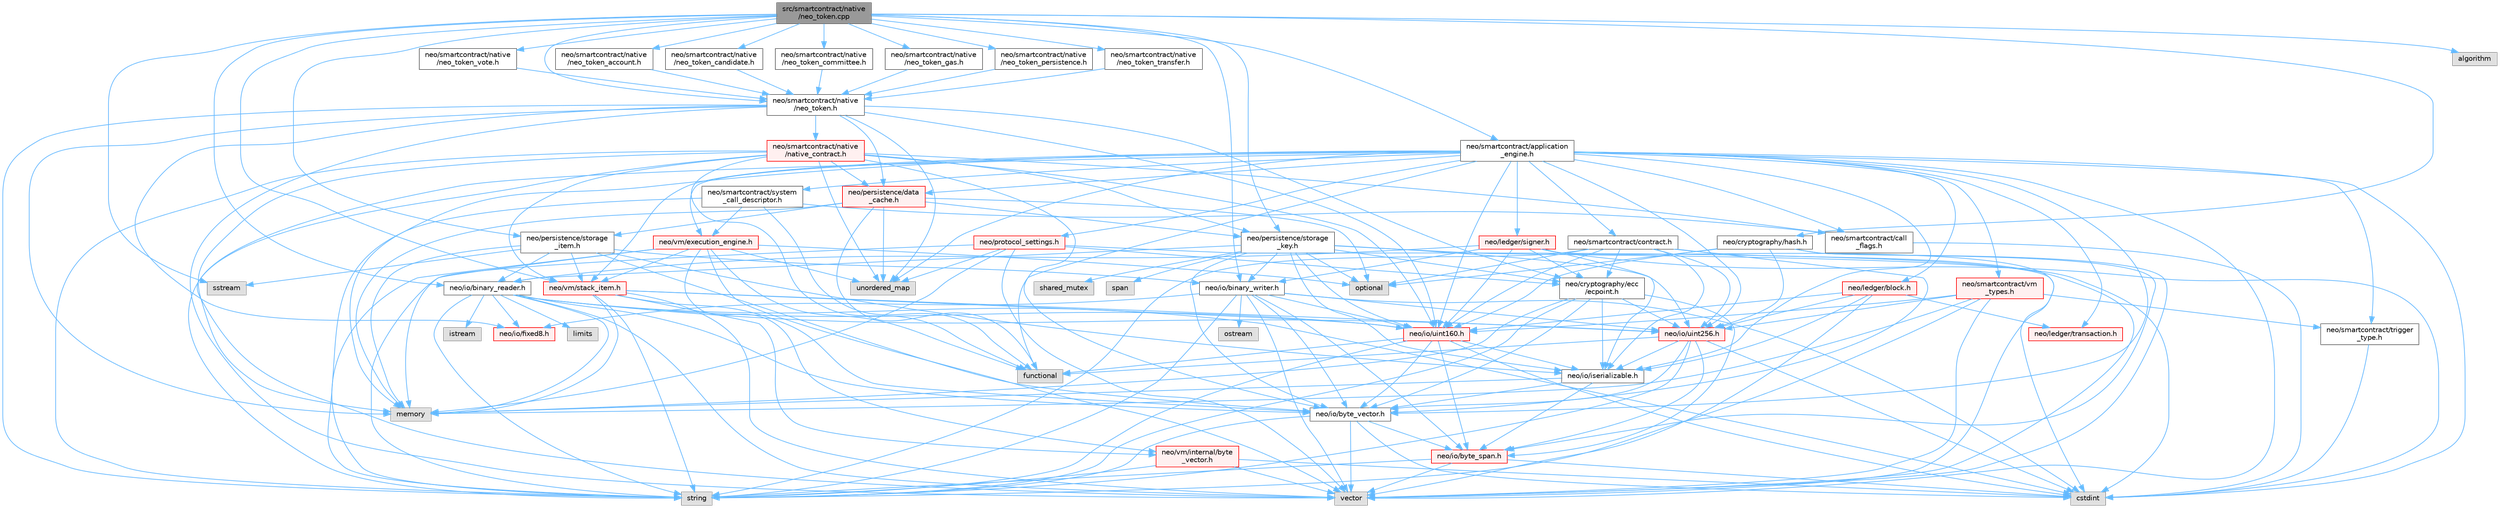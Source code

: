 digraph "src/smartcontract/native/neo_token.cpp"
{
 // LATEX_PDF_SIZE
  bgcolor="transparent";
  edge [fontname=Helvetica,fontsize=10,labelfontname=Helvetica,labelfontsize=10];
  node [fontname=Helvetica,fontsize=10,shape=box,height=0.2,width=0.4];
  Node1 [id="Node000001",label="src/smartcontract/native\l/neo_token.cpp",height=0.2,width=0.4,color="gray40", fillcolor="grey60", style="filled", fontcolor="black",tooltip=" "];
  Node1 -> Node2 [id="edge1_Node000001_Node000002",color="steelblue1",style="solid",tooltip=" "];
  Node2 [id="Node000002",label="neo/smartcontract/native\l/neo_token.h",height=0.2,width=0.4,color="grey40", fillcolor="white", style="filled",URL="$neo__token_8h.html",tooltip=" "];
  Node2 -> Node3 [id="edge2_Node000002_Node000003",color="steelblue1",style="solid",tooltip=" "];
  Node3 [id="Node000003",label="neo/cryptography/ecc\l/ecpoint.h",height=0.2,width=0.4,color="grey40", fillcolor="white", style="filled",URL="$ecpoint_8h.html",tooltip=" "];
  Node3 -> Node4 [id="edge3_Node000003_Node000004",color="steelblue1",style="solid",tooltip=" "];
  Node4 [id="Node000004",label="neo/io/byte_span.h",height=0.2,width=0.4,color="red", fillcolor="#FFF0F0", style="filled",URL="$io_2byte__span_8h.html",tooltip=" "];
  Node4 -> Node5 [id="edge4_Node000004_Node000005",color="steelblue1",style="solid",tooltip=" "];
  Node5 [id="Node000005",label="cstdint",height=0.2,width=0.4,color="grey60", fillcolor="#E0E0E0", style="filled",tooltip=" "];
  Node4 -> Node8 [id="edge5_Node000004_Node000008",color="steelblue1",style="solid",tooltip=" "];
  Node8 [id="Node000008",label="string",height=0.2,width=0.4,color="grey60", fillcolor="#E0E0E0", style="filled",tooltip=" "];
  Node4 -> Node9 [id="edge6_Node000004_Node000009",color="steelblue1",style="solid",tooltip=" "];
  Node9 [id="Node000009",label="vector",height=0.2,width=0.4,color="grey60", fillcolor="#E0E0E0", style="filled",tooltip=" "];
  Node3 -> Node10 [id="edge7_Node000003_Node000010",color="steelblue1",style="solid",tooltip=" "];
  Node10 [id="Node000010",label="neo/io/byte_vector.h",height=0.2,width=0.4,color="grey40", fillcolor="white", style="filled",URL="$io_2byte__vector_8h.html",tooltip=" "];
  Node10 -> Node4 [id="edge8_Node000010_Node000004",color="steelblue1",style="solid",tooltip=" "];
  Node10 -> Node5 [id="edge9_Node000010_Node000005",color="steelblue1",style="solid",tooltip=" "];
  Node10 -> Node8 [id="edge10_Node000010_Node000008",color="steelblue1",style="solid",tooltip=" "];
  Node10 -> Node9 [id="edge11_Node000010_Node000009",color="steelblue1",style="solid",tooltip=" "];
  Node3 -> Node11 [id="edge12_Node000003_Node000011",color="steelblue1",style="solid",tooltip=" "];
  Node11 [id="Node000011",label="neo/io/iserializable.h",height=0.2,width=0.4,color="grey40", fillcolor="white", style="filled",URL="$iserializable_8h.html",tooltip=" "];
  Node11 -> Node4 [id="edge13_Node000011_Node000004",color="steelblue1",style="solid",tooltip=" "];
  Node11 -> Node10 [id="edge14_Node000011_Node000010",color="steelblue1",style="solid",tooltip=" "];
  Node11 -> Node12 [id="edge15_Node000011_Node000012",color="steelblue1",style="solid",tooltip=" "];
  Node12 [id="Node000012",label="memory",height=0.2,width=0.4,color="grey60", fillcolor="#E0E0E0", style="filled",tooltip=" "];
  Node3 -> Node13 [id="edge16_Node000003_Node000013",color="steelblue1",style="solid",tooltip=" "];
  Node13 [id="Node000013",label="neo/io/uint256.h",height=0.2,width=0.4,color="red", fillcolor="#FFF0F0", style="filled",URL="$uint256_8h.html",tooltip=" "];
  Node13 -> Node4 [id="edge17_Node000013_Node000004",color="steelblue1",style="solid",tooltip=" "];
  Node13 -> Node10 [id="edge18_Node000013_Node000010",color="steelblue1",style="solid",tooltip=" "];
  Node13 -> Node11 [id="edge19_Node000013_Node000011",color="steelblue1",style="solid",tooltip=" "];
  Node13 -> Node5 [id="edge20_Node000013_Node000005",color="steelblue1",style="solid",tooltip=" "];
  Node13 -> Node16 [id="edge21_Node000013_Node000016",color="steelblue1",style="solid",tooltip=" "];
  Node16 [id="Node000016",label="functional",height=0.2,width=0.4,color="grey60", fillcolor="#E0E0E0", style="filled",tooltip=" "];
  Node13 -> Node8 [id="edge22_Node000013_Node000008",color="steelblue1",style="solid",tooltip=" "];
  Node3 -> Node12 [id="edge23_Node000003_Node000012",color="steelblue1",style="solid",tooltip=" "];
  Node3 -> Node8 [id="edge24_Node000003_Node000008",color="steelblue1",style="solid",tooltip=" "];
  Node2 -> Node17 [id="edge25_Node000002_Node000017",color="steelblue1",style="solid",tooltip=" "];
  Node17 [id="Node000017",label="neo/io/fixed8.h",height=0.2,width=0.4,color="red", fillcolor="#FFF0F0", style="filled",URL="$io_2fixed8_8h.html",tooltip=" "];
  Node2 -> Node20 [id="edge26_Node000002_Node000020",color="steelblue1",style="solid",tooltip=" "];
  Node20 [id="Node000020",label="neo/io/uint160.h",height=0.2,width=0.4,color="red", fillcolor="#FFF0F0", style="filled",URL="$uint160_8h.html",tooltip=" "];
  Node20 -> Node4 [id="edge27_Node000020_Node000004",color="steelblue1",style="solid",tooltip=" "];
  Node20 -> Node10 [id="edge28_Node000020_Node000010",color="steelblue1",style="solid",tooltip=" "];
  Node20 -> Node11 [id="edge29_Node000020_Node000011",color="steelblue1",style="solid",tooltip=" "];
  Node20 -> Node5 [id="edge30_Node000020_Node000005",color="steelblue1",style="solid",tooltip=" "];
  Node20 -> Node16 [id="edge31_Node000020_Node000016",color="steelblue1",style="solid",tooltip=" "];
  Node20 -> Node8 [id="edge32_Node000020_Node000008",color="steelblue1",style="solid",tooltip=" "];
  Node2 -> Node21 [id="edge33_Node000002_Node000021",color="steelblue1",style="solid",tooltip=" "];
  Node21 [id="Node000021",label="neo/persistence/data\l_cache.h",height=0.2,width=0.4,color="red", fillcolor="#FFF0F0", style="filled",URL="$data__cache_8h.html",tooltip=" "];
  Node21 -> Node25 [id="edge34_Node000021_Node000025",color="steelblue1",style="solid",tooltip=" "];
  Node25 [id="Node000025",label="neo/persistence/storage\l_item.h",height=0.2,width=0.4,color="grey40", fillcolor="white", style="filled",URL="$persistence_2storage__item_8h.html",tooltip=" "];
  Node25 -> Node26 [id="edge35_Node000025_Node000026",color="steelblue1",style="solid",tooltip=" "];
  Node26 [id="Node000026",label="neo/io/binary_reader.h",height=0.2,width=0.4,color="grey40", fillcolor="white", style="filled",URL="$binary__reader_8h.html",tooltip=" "];
  Node26 -> Node10 [id="edge36_Node000026_Node000010",color="steelblue1",style="solid",tooltip=" "];
  Node26 -> Node17 [id="edge37_Node000026_Node000017",color="steelblue1",style="solid",tooltip=" "];
  Node26 -> Node20 [id="edge38_Node000026_Node000020",color="steelblue1",style="solid",tooltip=" "];
  Node26 -> Node13 [id="edge39_Node000026_Node000013",color="steelblue1",style="solid",tooltip=" "];
  Node26 -> Node5 [id="edge40_Node000026_Node000005",color="steelblue1",style="solid",tooltip=" "];
  Node26 -> Node27 [id="edge41_Node000026_Node000027",color="steelblue1",style="solid",tooltip=" "];
  Node27 [id="Node000027",label="istream",height=0.2,width=0.4,color="grey60", fillcolor="#E0E0E0", style="filled",tooltip=" "];
  Node26 -> Node19 [id="edge42_Node000026_Node000019",color="steelblue1",style="solid",tooltip=" "];
  Node19 [id="Node000019",label="limits",height=0.2,width=0.4,color="grey60", fillcolor="#E0E0E0", style="filled",tooltip=" "];
  Node26 -> Node12 [id="edge43_Node000026_Node000012",color="steelblue1",style="solid",tooltip=" "];
  Node26 -> Node8 [id="edge44_Node000026_Node000008",color="steelblue1",style="solid",tooltip=" "];
  Node26 -> Node9 [id="edge45_Node000026_Node000009",color="steelblue1",style="solid",tooltip=" "];
  Node25 -> Node28 [id="edge46_Node000025_Node000028",color="steelblue1",style="solid",tooltip=" "];
  Node28 [id="Node000028",label="neo/io/binary_writer.h",height=0.2,width=0.4,color="grey40", fillcolor="white", style="filled",URL="$binary__writer_8h.html",tooltip=" "];
  Node28 -> Node4 [id="edge47_Node000028_Node000004",color="steelblue1",style="solid",tooltip=" "];
  Node28 -> Node10 [id="edge48_Node000028_Node000010",color="steelblue1",style="solid",tooltip=" "];
  Node28 -> Node17 [id="edge49_Node000028_Node000017",color="steelblue1",style="solid",tooltip=" "];
  Node28 -> Node20 [id="edge50_Node000028_Node000020",color="steelblue1",style="solid",tooltip=" "];
  Node28 -> Node13 [id="edge51_Node000028_Node000013",color="steelblue1",style="solid",tooltip=" "];
  Node28 -> Node5 [id="edge52_Node000028_Node000005",color="steelblue1",style="solid",tooltip=" "];
  Node28 -> Node29 [id="edge53_Node000028_Node000029",color="steelblue1",style="solid",tooltip=" "];
  Node29 [id="Node000029",label="ostream",height=0.2,width=0.4,color="grey60", fillcolor="#E0E0E0", style="filled",tooltip=" "];
  Node28 -> Node8 [id="edge54_Node000028_Node000008",color="steelblue1",style="solid",tooltip=" "];
  Node28 -> Node9 [id="edge55_Node000028_Node000009",color="steelblue1",style="solid",tooltip=" "];
  Node25 -> Node10 [id="edge56_Node000025_Node000010",color="steelblue1",style="solid",tooltip=" "];
  Node25 -> Node11 [id="edge57_Node000025_Node000011",color="steelblue1",style="solid",tooltip=" "];
  Node25 -> Node30 [id="edge58_Node000025_Node000030",color="steelblue1",style="solid",tooltip=" "];
  Node30 [id="Node000030",label="neo/vm/stack_item.h",height=0.2,width=0.4,color="red", fillcolor="#FFF0F0", style="filled",URL="$stack__item_8h.html",tooltip=" "];
  Node30 -> Node10 [id="edge59_Node000030_Node000010",color="steelblue1",style="solid",tooltip=" "];
  Node30 -> Node20 [id="edge60_Node000030_Node000020",color="steelblue1",style="solid",tooltip=" "];
  Node30 -> Node13 [id="edge61_Node000030_Node000013",color="steelblue1",style="solid",tooltip=" "];
  Node30 -> Node31 [id="edge62_Node000030_Node000031",color="steelblue1",style="solid",tooltip=" "];
  Node31 [id="Node000031",label="neo/vm/internal/byte\l_vector.h",height=0.2,width=0.4,color="red", fillcolor="#FFF0F0", style="filled",URL="$vm_2internal_2byte__vector_8h.html",tooltip=" "];
  Node31 -> Node5 [id="edge63_Node000031_Node000005",color="steelblue1",style="solid",tooltip=" "];
  Node31 -> Node8 [id="edge64_Node000031_Node000008",color="steelblue1",style="solid",tooltip=" "];
  Node31 -> Node9 [id="edge65_Node000031_Node000009",color="steelblue1",style="solid",tooltip=" "];
  Node30 -> Node12 [id="edge66_Node000030_Node000012",color="steelblue1",style="solid",tooltip=" "];
  Node30 -> Node8 [id="edge67_Node000030_Node000008",color="steelblue1",style="solid",tooltip=" "];
  Node30 -> Node9 [id="edge68_Node000030_Node000009",color="steelblue1",style="solid",tooltip=" "];
  Node25 -> Node12 [id="edge69_Node000025_Node000012",color="steelblue1",style="solid",tooltip=" "];
  Node25 -> Node35 [id="edge70_Node000025_Node000035",color="steelblue1",style="solid",tooltip=" "];
  Node35 [id="Node000035",label="sstream",height=0.2,width=0.4,color="grey60", fillcolor="#E0E0E0", style="filled",tooltip=" "];
  Node21 -> Node36 [id="edge71_Node000021_Node000036",color="steelblue1",style="solid",tooltip=" "];
  Node36 [id="Node000036",label="neo/persistence/storage\l_key.h",height=0.2,width=0.4,color="grey40", fillcolor="white", style="filled",URL="$persistence_2storage__key_8h.html",tooltip=" "];
  Node36 -> Node3 [id="edge72_Node000036_Node000003",color="steelblue1",style="solid",tooltip=" "];
  Node36 -> Node26 [id="edge73_Node000036_Node000026",color="steelblue1",style="solid",tooltip=" "];
  Node36 -> Node28 [id="edge74_Node000036_Node000028",color="steelblue1",style="solid",tooltip=" "];
  Node36 -> Node10 [id="edge75_Node000036_Node000010",color="steelblue1",style="solid",tooltip=" "];
  Node36 -> Node11 [id="edge76_Node000036_Node000011",color="steelblue1",style="solid",tooltip=" "];
  Node36 -> Node20 [id="edge77_Node000036_Node000020",color="steelblue1",style="solid",tooltip=" "];
  Node36 -> Node13 [id="edge78_Node000036_Node000013",color="steelblue1",style="solid",tooltip=" "];
  Node36 -> Node5 [id="edge79_Node000036_Node000005",color="steelblue1",style="solid",tooltip=" "];
  Node36 -> Node23 [id="edge80_Node000036_Node000023",color="steelblue1",style="solid",tooltip=" "];
  Node23 [id="Node000023",label="optional",height=0.2,width=0.4,color="grey60", fillcolor="#E0E0E0", style="filled",tooltip=" "];
  Node36 -> Node37 [id="edge81_Node000036_Node000037",color="steelblue1",style="solid",tooltip=" "];
  Node37 [id="Node000037",label="shared_mutex",height=0.2,width=0.4,color="grey60", fillcolor="#E0E0E0", style="filled",tooltip=" "];
  Node36 -> Node38 [id="edge82_Node000036_Node000038",color="steelblue1",style="solid",tooltip=" "];
  Node38 [id="Node000038",label="span",height=0.2,width=0.4,color="grey60", fillcolor="#E0E0E0", style="filled",tooltip=" "];
  Node21 -> Node16 [id="edge83_Node000021_Node000016",color="steelblue1",style="solid",tooltip=" "];
  Node21 -> Node12 [id="edge84_Node000021_Node000012",color="steelblue1",style="solid",tooltip=" "];
  Node21 -> Node23 [id="edge85_Node000021_Node000023",color="steelblue1",style="solid",tooltip=" "];
  Node21 -> Node40 [id="edge86_Node000021_Node000040",color="steelblue1",style="solid",tooltip=" "];
  Node40 [id="Node000040",label="unordered_map",height=0.2,width=0.4,color="grey60", fillcolor="#E0E0E0", style="filled",tooltip=" "];
  Node2 -> Node41 [id="edge87_Node000002_Node000041",color="steelblue1",style="solid",tooltip=" "];
  Node41 [id="Node000041",label="neo/smartcontract/native\l/native_contract.h",height=0.2,width=0.4,color="red", fillcolor="#FFF0F0", style="filled",URL="$native_2native__contract_8h.html",tooltip=" "];
  Node41 -> Node10 [id="edge88_Node000041_Node000010",color="steelblue1",style="solid",tooltip=" "];
  Node41 -> Node20 [id="edge89_Node000041_Node000020",color="steelblue1",style="solid",tooltip=" "];
  Node41 -> Node21 [id="edge90_Node000041_Node000021",color="steelblue1",style="solid",tooltip=" "];
  Node41 -> Node36 [id="edge91_Node000041_Node000036",color="steelblue1",style="solid",tooltip=" "];
  Node41 -> Node42 [id="edge92_Node000041_Node000042",color="steelblue1",style="solid",tooltip=" "];
  Node42 [id="Node000042",label="neo/smartcontract/call\l_flags.h",height=0.2,width=0.4,color="grey40", fillcolor="white", style="filled",URL="$call__flags_8h.html",tooltip=" "];
  Node42 -> Node5 [id="edge93_Node000042_Node000005",color="steelblue1",style="solid",tooltip=" "];
  Node41 -> Node30 [id="edge94_Node000041_Node000030",color="steelblue1",style="solid",tooltip=" "];
  Node41 -> Node16 [id="edge95_Node000041_Node000016",color="steelblue1",style="solid",tooltip=" "];
  Node41 -> Node12 [id="edge96_Node000041_Node000012",color="steelblue1",style="solid",tooltip=" "];
  Node41 -> Node8 [id="edge97_Node000041_Node000008",color="steelblue1",style="solid",tooltip=" "];
  Node41 -> Node40 [id="edge98_Node000041_Node000040",color="steelblue1",style="solid",tooltip=" "];
  Node41 -> Node9 [id="edge99_Node000041_Node000009",color="steelblue1",style="solid",tooltip=" "];
  Node2 -> Node12 [id="edge100_Node000002_Node000012",color="steelblue1",style="solid",tooltip=" "];
  Node2 -> Node8 [id="edge101_Node000002_Node000008",color="steelblue1",style="solid",tooltip=" "];
  Node2 -> Node40 [id="edge102_Node000002_Node000040",color="steelblue1",style="solid",tooltip=" "];
  Node2 -> Node9 [id="edge103_Node000002_Node000009",color="steelblue1",style="solid",tooltip=" "];
  Node1 -> Node43 [id="edge104_Node000001_Node000043",color="steelblue1",style="solid",tooltip=" "];
  Node43 [id="Node000043",label="neo/smartcontract/native\l/neo_token_account.h",height=0.2,width=0.4,color="grey40", fillcolor="white", style="filled",URL="$neo__token__account_8h.html",tooltip=" "];
  Node43 -> Node2 [id="edge105_Node000043_Node000002",color="steelblue1",style="solid",tooltip=" "];
  Node1 -> Node44 [id="edge106_Node000001_Node000044",color="steelblue1",style="solid",tooltip=" "];
  Node44 [id="Node000044",label="neo/smartcontract/native\l/neo_token_candidate.h",height=0.2,width=0.4,color="grey40", fillcolor="white", style="filled",URL="$neo__token__candidate_8h.html",tooltip=" "];
  Node44 -> Node2 [id="edge107_Node000044_Node000002",color="steelblue1",style="solid",tooltip=" "];
  Node1 -> Node45 [id="edge108_Node000001_Node000045",color="steelblue1",style="solid",tooltip=" "];
  Node45 [id="Node000045",label="neo/smartcontract/native\l/neo_token_committee.h",height=0.2,width=0.4,color="grey40", fillcolor="white", style="filled",URL="$neo__token__committee_8h.html",tooltip=" "];
  Node45 -> Node2 [id="edge109_Node000045_Node000002",color="steelblue1",style="solid",tooltip=" "];
  Node1 -> Node46 [id="edge110_Node000001_Node000046",color="steelblue1",style="solid",tooltip=" "];
  Node46 [id="Node000046",label="neo/smartcontract/native\l/neo_token_gas.h",height=0.2,width=0.4,color="grey40", fillcolor="white", style="filled",URL="$neo__token__gas_8h.html",tooltip=" "];
  Node46 -> Node2 [id="edge111_Node000046_Node000002",color="steelblue1",style="solid",tooltip=" "];
  Node1 -> Node47 [id="edge112_Node000001_Node000047",color="steelblue1",style="solid",tooltip=" "];
  Node47 [id="Node000047",label="neo/smartcontract/native\l/neo_token_persistence.h",height=0.2,width=0.4,color="grey40", fillcolor="white", style="filled",URL="$neo__token__persistence_8h.html",tooltip=" "];
  Node47 -> Node2 [id="edge113_Node000047_Node000002",color="steelblue1",style="solid",tooltip=" "];
  Node1 -> Node48 [id="edge114_Node000001_Node000048",color="steelblue1",style="solid",tooltip=" "];
  Node48 [id="Node000048",label="neo/smartcontract/native\l/neo_token_transfer.h",height=0.2,width=0.4,color="grey40", fillcolor="white", style="filled",URL="$neo__token__transfer_8h.html",tooltip=" "];
  Node48 -> Node2 [id="edge115_Node000048_Node000002",color="steelblue1",style="solid",tooltip=" "];
  Node1 -> Node49 [id="edge116_Node000001_Node000049",color="steelblue1",style="solid",tooltip=" "];
  Node49 [id="Node000049",label="neo/smartcontract/native\l/neo_token_vote.h",height=0.2,width=0.4,color="grey40", fillcolor="white", style="filled",URL="$neo__token__vote_8h.html",tooltip=" "];
  Node49 -> Node2 [id="edge117_Node000049_Node000002",color="steelblue1",style="solid",tooltip=" "];
  Node1 -> Node50 [id="edge118_Node000001_Node000050",color="steelblue1",style="solid",tooltip=" "];
  Node50 [id="Node000050",label="neo/cryptography/hash.h",height=0.2,width=0.4,color="grey40", fillcolor="white", style="filled",URL="$hash_8h.html",tooltip=" "];
  Node50 -> Node4 [id="edge119_Node000050_Node000004",color="steelblue1",style="solid",tooltip=" "];
  Node50 -> Node20 [id="edge120_Node000050_Node000020",color="steelblue1",style="solid",tooltip=" "];
  Node50 -> Node13 [id="edge121_Node000050_Node000013",color="steelblue1",style="solid",tooltip=" "];
  Node50 -> Node23 [id="edge122_Node000050_Node000023",color="steelblue1",style="solid",tooltip=" "];
  Node50 -> Node9 [id="edge123_Node000050_Node000009",color="steelblue1",style="solid",tooltip=" "];
  Node1 -> Node26 [id="edge124_Node000001_Node000026",color="steelblue1",style="solid",tooltip=" "];
  Node1 -> Node28 [id="edge125_Node000001_Node000028",color="steelblue1",style="solid",tooltip=" "];
  Node1 -> Node25 [id="edge126_Node000001_Node000025",color="steelblue1",style="solid",tooltip=" "];
  Node1 -> Node36 [id="edge127_Node000001_Node000036",color="steelblue1",style="solid",tooltip=" "];
  Node1 -> Node51 [id="edge128_Node000001_Node000051",color="steelblue1",style="solid",tooltip=" "];
  Node51 [id="Node000051",label="neo/smartcontract/application\l_engine.h",height=0.2,width=0.4,color="grey40", fillcolor="white", style="filled",URL="$application__engine_8h.html",tooltip=" "];
  Node51 -> Node10 [id="edge129_Node000051_Node000010",color="steelblue1",style="solid",tooltip=" "];
  Node51 -> Node11 [id="edge130_Node000051_Node000011",color="steelblue1",style="solid",tooltip=" "];
  Node51 -> Node20 [id="edge131_Node000051_Node000020",color="steelblue1",style="solid",tooltip=" "];
  Node51 -> Node13 [id="edge132_Node000051_Node000013",color="steelblue1",style="solid",tooltip=" "];
  Node51 -> Node52 [id="edge133_Node000051_Node000052",color="steelblue1",style="solid",tooltip=" "];
  Node52 [id="Node000052",label="neo/ledger/block.h",height=0.2,width=0.4,color="red", fillcolor="#FFF0F0", style="filled",URL="$ledger_2block_8h.html",tooltip=" "];
  Node52 -> Node11 [id="edge134_Node000052_Node000011",color="steelblue1",style="solid",tooltip=" "];
  Node52 -> Node20 [id="edge135_Node000052_Node000020",color="steelblue1",style="solid",tooltip=" "];
  Node52 -> Node13 [id="edge136_Node000052_Node000013",color="steelblue1",style="solid",tooltip=" "];
  Node52 -> Node76 [id="edge137_Node000052_Node000076",color="steelblue1",style="solid",tooltip=" "];
  Node76 [id="Node000076",label="neo/ledger/transaction.h",height=0.2,width=0.4,color="red", fillcolor="#FFF0F0", style="filled",URL="$ledger_2transaction_8h.html",tooltip=" "];
  Node52 -> Node9 [id="edge138_Node000052_Node000009",color="steelblue1",style="solid",tooltip=" "];
  Node51 -> Node80 [id="edge139_Node000051_Node000080",color="steelblue1",style="solid",tooltip=" "];
  Node80 [id="Node000080",label="neo/ledger/signer.h",height=0.2,width=0.4,color="red", fillcolor="#FFF0F0", style="filled",URL="$signer_8h.html",tooltip=" "];
  Node80 -> Node3 [id="edge140_Node000080_Node000003",color="steelblue1",style="solid",tooltip=" "];
  Node80 -> Node26 [id="edge141_Node000080_Node000026",color="steelblue1",style="solid",tooltip=" "];
  Node80 -> Node28 [id="edge142_Node000080_Node000028",color="steelblue1",style="solid",tooltip=" "];
  Node80 -> Node11 [id="edge143_Node000080_Node000011",color="steelblue1",style="solid",tooltip=" "];
  Node80 -> Node20 [id="edge144_Node000080_Node000020",color="steelblue1",style="solid",tooltip=" "];
  Node80 -> Node5 [id="edge145_Node000080_Node000005",color="steelblue1",style="solid",tooltip=" "];
  Node80 -> Node9 [id="edge146_Node000080_Node000009",color="steelblue1",style="solid",tooltip=" "];
  Node51 -> Node76 [id="edge147_Node000051_Node000076",color="steelblue1",style="solid",tooltip=" "];
  Node51 -> Node21 [id="edge148_Node000051_Node000021",color="steelblue1",style="solid",tooltip=" "];
  Node51 -> Node90 [id="edge149_Node000051_Node000090",color="steelblue1",style="solid",tooltip=" "];
  Node90 [id="Node000090",label="neo/protocol_settings.h",height=0.2,width=0.4,color="red", fillcolor="#FFF0F0", style="filled",URL="$protocol__settings_8h.html",tooltip=" "];
  Node90 -> Node3 [id="edge150_Node000090_Node000003",color="steelblue1",style="solid",tooltip=" "];
  Node90 -> Node5 [id="edge151_Node000090_Node000005",color="steelblue1",style="solid",tooltip=" "];
  Node90 -> Node12 [id="edge152_Node000090_Node000012",color="steelblue1",style="solid",tooltip=" "];
  Node90 -> Node8 [id="edge153_Node000090_Node000008",color="steelblue1",style="solid",tooltip=" "];
  Node90 -> Node40 [id="edge154_Node000090_Node000040",color="steelblue1",style="solid",tooltip=" "];
  Node90 -> Node9 [id="edge155_Node000090_Node000009",color="steelblue1",style="solid",tooltip=" "];
  Node51 -> Node42 [id="edge156_Node000051_Node000042",color="steelblue1",style="solid",tooltip=" "];
  Node51 -> Node92 [id="edge157_Node000051_Node000092",color="steelblue1",style="solid",tooltip=" "];
  Node92 [id="Node000092",label="neo/smartcontract/contract.h",height=0.2,width=0.4,color="grey40", fillcolor="white", style="filled",URL="$contract_8h.html",tooltip=" "];
  Node92 -> Node3 [id="edge158_Node000092_Node000003",color="steelblue1",style="solid",tooltip=" "];
  Node92 -> Node10 [id="edge159_Node000092_Node000010",color="steelblue1",style="solid",tooltip=" "];
  Node92 -> Node11 [id="edge160_Node000092_Node000011",color="steelblue1",style="solid",tooltip=" "];
  Node92 -> Node20 [id="edge161_Node000092_Node000020",color="steelblue1",style="solid",tooltip=" "];
  Node92 -> Node13 [id="edge162_Node000092_Node000013",color="steelblue1",style="solid",tooltip=" "];
  Node92 -> Node23 [id="edge163_Node000092_Node000023",color="steelblue1",style="solid",tooltip=" "];
  Node92 -> Node8 [id="edge164_Node000092_Node000008",color="steelblue1",style="solid",tooltip=" "];
  Node92 -> Node9 [id="edge165_Node000092_Node000009",color="steelblue1",style="solid",tooltip=" "];
  Node51 -> Node93 [id="edge166_Node000051_Node000093",color="steelblue1",style="solid",tooltip=" "];
  Node93 [id="Node000093",label="neo/smartcontract/system\l_call_descriptor.h",height=0.2,width=0.4,color="grey40", fillcolor="white", style="filled",URL="$system__call__descriptor_8h.html",tooltip=" "];
  Node93 -> Node42 [id="edge167_Node000093_Node000042",color="steelblue1",style="solid",tooltip=" "];
  Node93 -> Node94 [id="edge168_Node000093_Node000094",color="steelblue1",style="solid",tooltip=" "];
  Node94 [id="Node000094",label="neo/vm/execution_engine.h",height=0.2,width=0.4,color="red", fillcolor="#FFF0F0", style="filled",URL="$execution__engine_8h.html",tooltip=" "];
  Node94 -> Node31 [id="edge169_Node000094_Node000031",color="steelblue1",style="solid",tooltip=" "];
  Node94 -> Node30 [id="edge170_Node000094_Node000030",color="steelblue1",style="solid",tooltip=" "];
  Node94 -> Node16 [id="edge171_Node000094_Node000016",color="steelblue1",style="solid",tooltip=" "];
  Node94 -> Node12 [id="edge172_Node000094_Node000012",color="steelblue1",style="solid",tooltip=" "];
  Node94 -> Node23 [id="edge173_Node000094_Node000023",color="steelblue1",style="solid",tooltip=" "];
  Node94 -> Node8 [id="edge174_Node000094_Node000008",color="steelblue1",style="solid",tooltip=" "];
  Node94 -> Node40 [id="edge175_Node000094_Node000040",color="steelblue1",style="solid",tooltip=" "];
  Node94 -> Node9 [id="edge176_Node000094_Node000009",color="steelblue1",style="solid",tooltip=" "];
  Node93 -> Node16 [id="edge177_Node000093_Node000016",color="steelblue1",style="solid",tooltip=" "];
  Node93 -> Node8 [id="edge178_Node000093_Node000008",color="steelblue1",style="solid",tooltip=" "];
  Node51 -> Node108 [id="edge179_Node000051_Node000108",color="steelblue1",style="solid",tooltip=" "];
  Node108 [id="Node000108",label="neo/smartcontract/trigger\l_type.h",height=0.2,width=0.4,color="grey40", fillcolor="white", style="filled",URL="$trigger__type_8h.html",tooltip=" "];
  Node108 -> Node5 [id="edge180_Node000108_Node000005",color="steelblue1",style="solid",tooltip=" "];
  Node51 -> Node109 [id="edge181_Node000051_Node000109",color="steelblue1",style="solid",tooltip=" "];
  Node109 [id="Node000109",label="neo/smartcontract/vm\l_types.h",height=0.2,width=0.4,color="red", fillcolor="#FFF0F0", style="filled",URL="$vm__types_8h.html",tooltip=" "];
  Node109 -> Node20 [id="edge182_Node000109_Node000020",color="steelblue1",style="solid",tooltip=" "];
  Node109 -> Node13 [id="edge183_Node000109_Node000013",color="steelblue1",style="solid",tooltip=" "];
  Node109 -> Node108 [id="edge184_Node000109_Node000108",color="steelblue1",style="solid",tooltip=" "];
  Node109 -> Node12 [id="edge185_Node000109_Node000012",color="steelblue1",style="solid",tooltip=" "];
  Node109 -> Node8 [id="edge186_Node000109_Node000008",color="steelblue1",style="solid",tooltip=" "];
  Node109 -> Node9 [id="edge187_Node000109_Node000009",color="steelblue1",style="solid",tooltip=" "];
  Node51 -> Node94 [id="edge188_Node000051_Node000094",color="steelblue1",style="solid",tooltip=" "];
  Node51 -> Node30 [id="edge189_Node000051_Node000030",color="steelblue1",style="solid",tooltip=" "];
  Node51 -> Node5 [id="edge190_Node000051_Node000005",color="steelblue1",style="solid",tooltip=" "];
  Node51 -> Node16 [id="edge191_Node000051_Node000016",color="steelblue1",style="solid",tooltip=" "];
  Node51 -> Node12 [id="edge192_Node000051_Node000012",color="steelblue1",style="solid",tooltip=" "];
  Node51 -> Node8 [id="edge193_Node000051_Node000008",color="steelblue1",style="solid",tooltip=" "];
  Node51 -> Node40 [id="edge194_Node000051_Node000040",color="steelblue1",style="solid",tooltip=" "];
  Node51 -> Node9 [id="edge195_Node000051_Node000009",color="steelblue1",style="solid",tooltip=" "];
  Node1 -> Node30 [id="edge196_Node000001_Node000030",color="steelblue1",style="solid",tooltip=" "];
  Node1 -> Node56 [id="edge197_Node000001_Node000056",color="steelblue1",style="solid",tooltip=" "];
  Node56 [id="Node000056",label="algorithm",height=0.2,width=0.4,color="grey60", fillcolor="#E0E0E0", style="filled",tooltip=" "];
  Node1 -> Node35 [id="edge198_Node000001_Node000035",color="steelblue1",style="solid",tooltip=" "];
}
